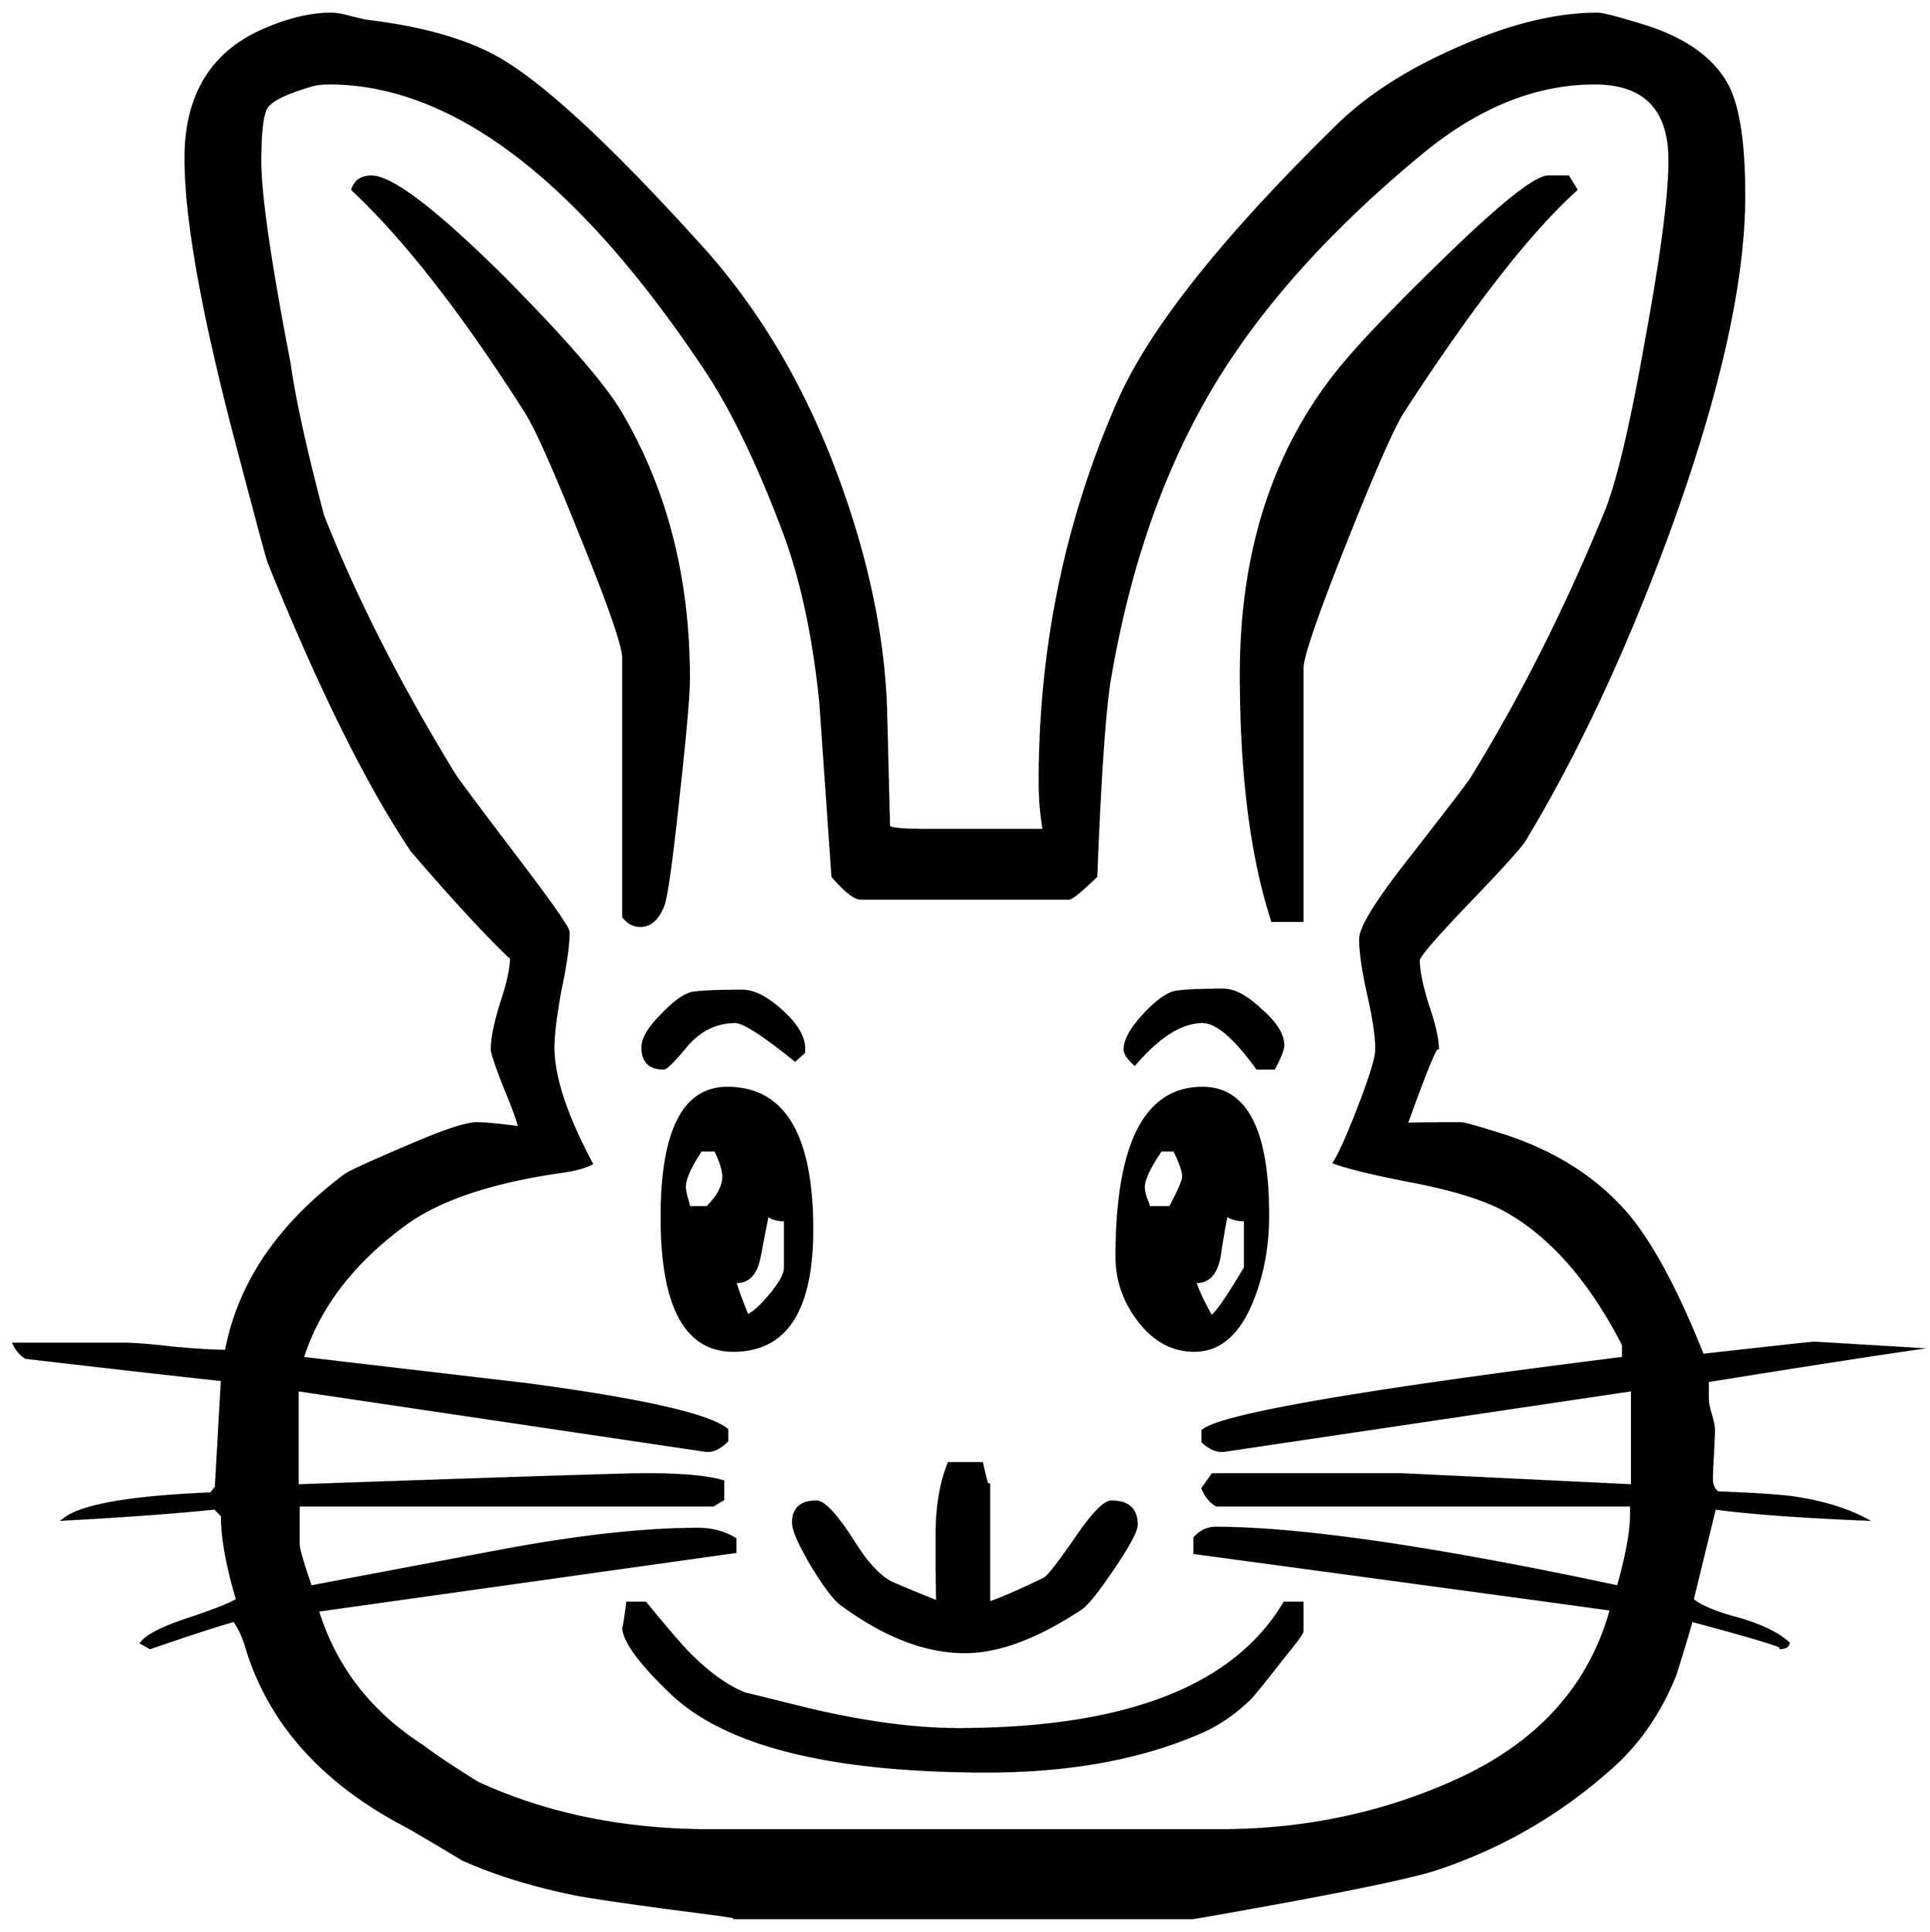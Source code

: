


\begin{tikzpicture}[y=0.80pt, x=0.80pt, yscale=-1.0, xscale=1.0, inner sep=0pt, outer sep=0pt]
\begin{scope}[shift={(100.0,1719.0)},nonzero rule]
  \path[draw=.,fill=.,line width=1.600pt] (1964.0,-217.0) ..
    controls (1918.0,-210.333) and (1849.333,-199.667) ..
    (1758.0,-185.0) -- (1758.0,-167.0) .. controls
    (1758.0,-163.667) and (1759.0,-158.667) .. (1761.0,-152.0) ..
    controls (1763.0,-145.333) and (1764.0,-140.333) ..
    (1764.0,-137.0) .. controls (1764.0,-131.667) and
    (1763.667,-123.333) .. (1763.0,-112.0) .. controls
    (1762.333,-101.333) and (1762.0,-93.333) .. (1762.0,-88.0) ..
    controls (1762.0,-82.0) and (1764.0,-77.667) .. (1768.0,-75.0)
    .. controls (1804.0,-73.667) and (1829.0,-72.0) ..
    (1843.0,-70.0) .. controls (1871.0,-66.0) and (1895.0,-58.667)
    .. (1915.0,-48.0) .. controls (1849.667,-50.667) and
    (1799.667,-54.333) .. (1765.0,-59.0) -- (1743.0,31.0) ..
    controls (1751.0,37.667) and (1766.333,44.0) .. (1789.0,50.0) ..
    controls (1811.667,56.667) and (1828.0,64.667) .. (1838.0,74.0) ..
    controls (1837.333,77.333) and (1834.333,79.0) .. (1829.0,79.0) ..
    controls (1838.333,79.0) and (1809.333,70.0) .. (1742.0,52.0) ..
    controls (1738.667,64.0) and (1733.333,81.667) .. (1726.0,105.0)
    .. controls (1711.333,141.667) and (1690.667,172.0) ..
    (1664.0,196.0) .. controls (1611.333,243.333) and (1551.667,277.667)
    .. (1485.0,299.0) .. controls (1455.667,307.667) and
    (1388.333,321.333) .. (1283.0,340.0) .. controls (1260.333,344.0)
    and (1248.667,346.0) .. (1248.0,346.0) -- (794.0,346.0) ..
    controls (802.0,346.0) and (790.333,344.0) .. (759.0,340.0) ..
    controls (702.333,332.667) and (662.667,327.0) .. (640.0,323.0) ..
    controls (596.667,314.333) and (558.667,302.667) .. (526.0,288.0) ..
    controls (514.0,280.667) and (496.0,270.0) .. (472.0,256.0) ..
    controls (389.333,213.333) and (336.333,155.0) .. (313.0,81.0) ..
    controls (309.667,69.0) and (305.333,59.333) .. (300.0,52.0) ..
    controls (281.333,57.333) and (253.667,66.333) .. (217.0,79.0) --
    (208.0,74.0) .. controls (213.333,66.667) and (228.0,59.0) ..
    (252.0,51.0) .. controls (280.0,41.667) and (297.0,35.0) ..
    (303.0,31.0) .. controls (293.0,-2.333) and (288.0,-30.0) ..
    (288.0,-52.0) -- (281.0,-59.0) .. controls (242.333,-55.0) and
    (192.333,-51.333) .. (131.0,-48.0) .. controls (147.667,-62.0) and
    (196.333,-70.667) .. (277.0,-74.0) -- (282.0,-80.0) .. controls
    (283.333,-103.333) and (285.333,-138.667) .. (288.0,-186.0) ..
    controls (244.667,-190.667) and (180.0,-198.0) .. (94.0,-208.0)
    .. controls (88.667,-211.333) and (84.667,-216.0) .. (82.0,-222.0)
    -- (190.0,-222.0) .. controls (201.333,-222.0) and
    (218.333,-220.667) .. (241.0,-218.0) .. controls (263.667,-216.0)
    and (280.667,-215.0) .. (292.0,-215.0) .. controls
    (304.667,-281.667) and (344.0,-339.667) .. (410.0,-389.0) ..
    controls (414.667,-392.333) and (439.0,-403.333) .. (483.0,-422.0)
    .. controls (511.667,-434.0) and (530.667,-440.0) ..
    (540.0,-440.0) .. controls (548.667,-440.0) and (562.667,-438.667)
    .. (582.0,-436.0) .. controls (580.667,-442.667) and
    (575.667,-456.333) .. (567.0,-477.0) .. controls (559.0,-497.667)
    and (555.0,-509.667) .. (555.0,-513.0) .. controls
    (555.0,-523.667) and (558.0,-538.667) .. (564.0,-558.0) ..
    controls (570.667,-578.0) and (574.0,-593.0) .. (574.0,-603.0)
    .. controls (550.0,-625.667) and (517.333,-661.0) ..
    (476.0,-709.0) .. controls (432.0,-774.333) and (384.667,-869.667)
    .. (334.0,-995.0) .. controls (332.667,-998.333) and
    (321.667,-1039.333) .. (301.0,-1118.0) .. controls
    (268.333,-1242.667) and (252.0,-1334.667) .. (252.0,-1394.0) ..
    controls (252.0,-1455.333) and (277.0,-1497.333) ..
    (327.0,-1520.0) .. controls (352.333,-1531.333) and
    (375.333,-1537.0) .. (396.0,-1537.0) .. controls
    (400.667,-1537.0) and (406.667,-1536.0) .. (414.0,-1534.0) ..
    controls (422.0,-1532.0) and (427.667,-1530.667) ..
    (431.0,-1530.0) .. controls (481.667,-1524.0) and
    (522.667,-1513.0) .. (554.0,-1497.0) .. controls
    (598.667,-1474.333) and (668.0,-1411.0) .. (762.0,-1307.0) ..
    controls (818.667,-1244.333) and (863.333,-1169.0) ..
    (896.0,-1081.0) .. controls (926.0,-1000.333) and
    (942.333,-923.667) .. (945.0,-851.0) .. controls (945.667,-825.0)
    and (946.667,-785.667) .. (948.0,-733.0) .. controls
    (951.333,-731.0) and (963.333,-730.0) .. (984.0,-730.0) --
    (1101.0,-730.0) .. controls (1098.333,-744.667) and
    (1097.0,-760.667) .. (1097.0,-778.0) .. controls
    (1097.0,-910.667) and (1123.0,-1036.0) .. (1175.0,-1154.0) ..
    controls (1205.667,-1224.0) and (1277.0,-1314.0) ..
    (1389.0,-1424.0) .. controls (1419.667,-1454.667) and
    (1460.333,-1481.0) .. (1511.0,-1503.0) .. controls
    (1561.667,-1525.667) and (1607.667,-1537.0) .. (1649.0,-1537.0) ..
    controls (1653.667,-1537.0) and (1668.0,-1533.333) ..
    (1692.0,-1526.0) .. controls (1736.0,-1512.667) and
    (1765.0,-1491.667) .. (1779.0,-1463.0) .. controls
    (1789.0,-1441.667) and (1794.0,-1406.333) .. (1794.0,-1357.0) ..
    controls (1794.0,-1273.0) and (1769.667,-1163.667) ..
    (1721.0,-1029.0) .. controls (1677.667,-910.333) and
    (1629.667,-807.333) .. (1577.0,-720.0) .. controls
    (1573.0,-713.333) and (1554.333,-692.667) .. (1521.0,-658.0) ..
    controls (1488.333,-624.0) and (1472.0,-605.0) ..
    (1472.0,-601.0) .. controls (1472.0,-591.0) and
    (1475.0,-576.333) .. (1481.0,-557.0) .. controls
    (1487.667,-537.667) and (1491.0,-523.0) .. (1491.0,-513.0) ..
    controls (1491.0,-521.0) and (1480.667,-496.333) ..
    (1460.0,-439.0) .. controls (1456.667,-439.667) and
    (1474.667,-440.0) .. (1514.0,-440.0) .. controls
    (1516.667,-440.0) and (1528.667,-436.667) .. (1550.0,-430.0) ..
    controls (1604.667,-413.333) and (1648.0,-386.0) ..
    (1680.0,-348.0) .. controls (1704.0,-318.667) and
    (1728.333,-273.0) .. (1753.0,-211.0) .. controls
    (1824.333,-219.0) and (1861.0,-223.0) .. (1863.0,-223.0) ..
    controls (1864.333,-223.0) and (1898.0,-221.0) ..
    (1964.0,-217.0) -- cycle(1720.0,-1392.0) .. controls
    (1720.0,-1442.667) and (1695.333,-1468.0) .. (1646.0,-1468.0) ..
    controls (1588.0,-1468.0) and (1531.333,-1445.333) ..
    (1476.0,-1400.0) .. controls (1386.0,-1326.0) and
    (1317.333,-1250.0) .. (1270.0,-1172.0) .. controls
    (1220.667,-1090.667) and (1186.333,-994.0) .. (1167.0,-882.0) ..
    controls (1161.667,-852.667) and (1157.0,-786.667) ..
    (1153.0,-684.0) .. controls (1137.667,-669.333) and
    (1128.667,-662.0) .. (1126.0,-662.0) -- (920.0,-662.0) ..
    controls (914.0,-662.0) and (904.667,-669.333) .. (892.0,-684.0)
    .. controls (888.0,-741.333) and (884.0,-798.667) ..
    (880.0,-856.0) .. controls (873.333,-921.333) and (861.333,-977.333)
    .. (844.0,-1024.0) .. controls (818.667,-1091.333) and
    (793.0,-1144.667) .. (767.0,-1184.0) .. controls
    (641.0,-1373.333) and (516.667,-1468.0) .. (394.0,-1468.0) ..
    controls (387.333,-1468.0) and (381.667,-1467.333) ..
    (377.0,-1466.0) .. controls (351.667,-1458.667) and
    (336.667,-1451.333) .. (332.0,-1444.0) .. controls
    (328.0,-1436.667) and (326.0,-1419.0) .. (326.0,-1391.0) ..
    controls (326.0,-1357.667) and (335.667,-1291.0) ..
    (355.0,-1191.0) .. controls (359.667,-1157.0) and
    (370.667,-1107.0) .. (388.0,-1041.0) .. controls
    (420.0,-959.667) and (463.333,-874.333) .. (518.0,-785.0) ..
    controls (521.333,-779.667) and (542.0,-752.0) .. (580.0,-702.0)
    .. controls (614.0,-657.333) and (631.0,-633.0) ..
    (631.0,-629.0) .. controls (631.0,-616.333) and (628.333,-597.333)
    .. (623.0,-572.0) .. controls (618.333,-546.667) and
    (616.0,-527.667) .. (616.0,-515.0) .. controls (616.0,-485.667)
    and (628.667,-447.333) .. (654.0,-400.0) .. controls
    (648.0,-396.667) and (638.333,-394.0) .. (625.0,-392.0) ..
    controls (554.333,-382.0) and (502.0,-364.333) .. (468.0,-339.0)
    .. controls (417.333,-301.667) and (384.0,-258.0) ..
    (368.0,-208.0) .. controls (442.0,-199.333) and (516.0,-190.667)
    .. (590.0,-182.0) .. controls (704.667,-166.667) and
    (770.667,-151.667) .. (788.0,-137.0) -- (788.0,-126.0) ..
    controls (780.667,-118.667) and (773.667,-115.333) .. (767.0,-116.0)
    -- (363.0,-176.0) -- (363.0,-82.0) .. controls (573.667,-89.333)
    and (688.333,-93.0) .. (707.0,-93.0) .. controls (743.0,-93.0)
    and (768.667,-90.667) .. (784.0,-86.0) -- (784.0,-68.0) --
    (774.0,-62.0) -- (364.0,-62.0) -- (364.0,-23.0) .. controls
    (364.0,-19.0) and (368.0,-5.333) .. (376.0,18.0) .. controls
    (439.333,6.0) and (503.0,-6.0) .. (567.0,-18.0) .. controls
    (642.333,-32.0) and (706.333,-39.0) .. (759.0,-39.0) .. controls
    (773.0,-39.0) and (785.333,-35.667) .. (796.0,-29.0) --
    (796.0,-16.0) -- (383.0,42.0) .. controls (400.333,98.0) and
    (435.0,142.667) .. (487.0,176.0) .. controls (498.333,184.667) and
    (516.333,196.667) .. (541.0,212.0) .. controls (609.0,243.333) and
    (685.667,259.0) .. (771.0,259.0) -- (1275.0,259.0) .. controls
    (1360.333,259.0) and (1439.667,242.0) .. (1513.0,208.0) ..
    controls (1591.667,171.333) and (1641.333,115.667) .. (1662.0,41.0)
    .. controls (1658.667,40.333) and (1521.333,21.667) ..
    (1250.0,-15.0) -- (1250.0,-30.0) .. controls (1256.0,-36.667)
    and (1263.0,-40.0) .. (1271.0,-40.0) .. controls
    (1355.0,-40.0) and (1487.667,-20.667) .. (1669.0,18.0) ..
    controls (1677.667,-12.667) and (1682.0,-36.333) .. (1682.0,-53.0)
    -- (1682.0,-62.0) -- (1272.0,-62.0) .. controls
    (1266.0,-65.333) and (1261.333,-71.0) .. (1258.0,-79.0) --
    (1268.0,-93.0) -- (1454.0,-93.0) .. controls (1454.667,-93.0)
    and (1531.0,-89.333) .. (1683.0,-82.0) -- (1683.0,-176.0) --
    (1279.0,-116.0) .. controls (1272.333,-115.333) and
    (1265.333,-118.333) .. (1258.0,-125.0) -- (1258.0,-136.0) ..
    controls (1274.667,-151.333) and (1413.333,-175.333) ..
    (1674.0,-208.0) -- (1674.0,-221.0) .. controls
    (1640.667,-285.667) and (1601.0,-330.333) .. (1555.0,-355.0) ..
    controls (1535.667,-365.0) and (1508.0,-373.667) ..
    (1472.0,-381.0) .. controls (1430.0,-389.0) and
    (1402.0,-395.667) .. (1388.0,-401.0) .. controls
    (1393.333,-409.0) and (1401.667,-427.667) .. (1413.0,-457.0) ..
    controls (1424.333,-486.333) and (1430.0,-505.0) ..
    (1430.0,-513.0) .. controls (1430.0,-525.667) and
    (1427.333,-543.667) .. (1422.0,-567.0) .. controls
    (1416.667,-591.0) and (1414.0,-609.333) .. (1414.0,-622.0) ..
    controls (1414.0,-633.333) and (1430.0,-659.333) ..
    (1462.0,-700.0) .. controls (1502.0,-751.333) and
    (1522.667,-778.333) .. (1524.0,-781.0) .. controls
    (1573.333,-861.0) and (1617.667,-949.0) .. (1657.0,-1045.0) ..
    controls (1669.0,-1075.0) and (1682.333,-1131.667) ..
    (1697.0,-1215.0) .. controls (1712.333,-1298.333) and
    (1720.0,-1357.333) .. (1720.0,-1392.0) --
    cycle(1628.0,-1363.0) .. controls (1582.0,-1321.667) and
    (1525.0,-1248.667) .. (1457.0,-1144.0) .. controls
    (1447.667,-1130.0) and (1428.667,-1087.0) .. (1400.0,-1015.0) ..
    controls (1371.333,-943.0) and (1357.0,-901.333) ..
    (1357.0,-890.0) -- (1357.0,-640.0) -- (1327.0,-640.0) ..
    controls (1306.333,-703.333) and (1296.0,-784.667) ..
    (1296.0,-884.0) .. controls (1296.0,-1004.667) and
    (1328.333,-1105.0) .. (1393.0,-1185.0) .. controls
    (1412.333,-1209.0) and (1446.333,-1244.667) .. (1495.0,-1292.0) ..
    controls (1552.333,-1348.0) and (1587.333,-1376.0) ..
    (1600.0,-1376.0) -- (1620.0,-1376.0) -- (1628.0,-1363.0) --
    cycle(1338.0,-517.0) .. controls (1338.0,-513.0) and
    (1335.0,-505.333) .. (1329.0,-494.0) -- (1312.0,-494.0) ..
    controls (1290.0,-524.667) and (1272.0,-540.0) ..
    (1258.0,-540.0) .. controls (1237.333,-540.0) and
    (1215.0,-526.0) .. (1191.0,-498.0) .. controls
    (1184.333,-504.0) and (1181.0,-509.0) .. (1181.0,-513.0) ..
    controls (1181.0,-521.667) and (1186.667,-532.333) ..
    (1198.0,-545.0) .. controls (1209.333,-557.667) and
    (1219.333,-565.667) .. (1228.0,-569.0) .. controls
    (1233.333,-571.0) and (1250.333,-572.0) .. (1279.0,-572.0) ..
    controls (1289.667,-572.0) and (1302.0,-565.333) ..
    (1316.0,-552.0) .. controls (1330.667,-539.333) and
    (1338.0,-527.667) .. (1338.0,-517.0) -- cycle(1323.0,-349.0)
    .. controls (1323.0,-319.0) and (1318.0,-291.333) ..
    (1308.0,-266.0) .. controls (1294.667,-232.0) and
    (1275.333,-215.0) .. (1250.0,-215.0) .. controls
    (1228.0,-215.0) and (1209.333,-225.333) .. (1194.0,-246.0) ..
    controls (1180.0,-264.667) and (1173.0,-285.333) ..
    (1173.0,-308.0) .. controls (1173.0,-419.333) and
    (1201.333,-475.0) .. (1258.0,-475.0) .. controls
    (1301.333,-475.0) and (1323.0,-433.0) .. (1323.0,-349.0) --
    cycle(750.0,-880.0) .. controls (750.0,-863.333) and
    (746.667,-825.0) .. (740.0,-765.0) .. controls (733.333,-702.333)
    and (728.333,-666.0) .. (725.0,-656.0) .. controls
    (719.667,-642.0) and (712.0,-635.0) .. (702.0,-635.0) ..
    controls (695.333,-635.0) and (689.667,-638.0) .. (685.0,-644.0)
    -- (685.0,-900.0) .. controls (685.0,-912.0) and
    (671.0,-952.333) .. (643.0,-1021.0) .. controls
    (616.333,-1087.667) and (598.0,-1128.667) .. (588.0,-1144.0) ..
    controls (526.0,-1241.333) and (469.0,-1314.333) ..
    (417.0,-1363.0) .. controls (419.667,-1371.667) and
    (426.0,-1376.0) .. (436.0,-1376.0) .. controls
    (456.0,-1376.0) and (499.667,-1342.667) .. (567.0,-1276.0) ..
    controls (628.333,-1214.0) and (667.0,-1169.333) ..
    (683.0,-1142.0) .. controls (727.667,-1066.0) and
    (750.0,-978.667) .. (750.0,-880.0) -- cycle(864.0,-510.0) --
    (855.0,-502.0) .. controls (823.667,-527.333) and (804.0,-540.0)
    .. (796.0,-540.0) .. controls (777.333,-540.0) and
    (761.333,-532.333) .. (748.0,-517.0) .. controls (735.333,-501.667)
    and (727.667,-494.0) .. (725.0,-494.0) .. controls
    (711.0,-494.0) and (704.0,-501.0) .. (704.0,-515.0) ..
    controls (704.0,-523.667) and (710.333,-534.333) .. (723.0,-547.0)
    .. controls (735.667,-560.333) and (746.0,-567.667) ..
    (754.0,-569.0) .. controls (762.667,-570.333) and (779.0,-571.0)
    .. (803.0,-571.0) .. controls (814.333,-571.0) and
    (827.333,-564.333) .. (842.0,-551.0) .. controls (856.667,-537.667)
    and (864.0,-525.333) .. (864.0,-514.0) -- (864.0,-510.0) --
    cycle(872.0,-335.0) .. controls (872.0,-255.0) and
    (846.0,-215.0) .. (794.0,-215.0) .. controls (746.667,-215.0)
    and (723.0,-259.0) .. (723.0,-347.0) .. controls
    (723.0,-432.333) and (744.667,-475.0) .. (788.0,-475.0) ..
    controls (844.0,-475.0) and (872.0,-428.333) .. (872.0,-335.0)
    -- cycle(1193.0,-43.0) .. controls (1193.0,-37.0) and
    (1185.333,-22.667) .. (1170.0,0.0) .. controls (1154.667,22.667) and
    (1144.0,36.0) .. (1138.0,40.0) .. controls (1094.667,68.667) and
    (1056.333,83.0) .. (1023.0,83.0) .. controls (984.333,83.0) and
    (943.667,67.333) .. (901.0,36.0) .. controls (894.333,31.333) and
    (884.667,18.667) .. (872.0,-2.0) .. controls (859.333,-23.333) and
    (853.0,-37.667) .. (853.0,-45.0) .. controls (853.0,-59.0) and
    (860.667,-66.0) .. (876.0,-66.0) .. controls (884.0,-66.0) and
    (897.0,-51.667) .. (915.0,-23.0) .. controls (927.0,-4.333) and
    (938.667,8.0) .. (950.0,14.0) .. controls (965.333,20.667) and
    (980.667,27.0) .. (996.0,33.0) .. controls (995.333,35.0) and
    (995.0,13.333) .. (995.0,-32.0) .. controls (995.0,-60.667) and
    (999.0,-84.667) .. (1007.0,-104.0) -- (1040.0,-104.0) ..
    controls (1044.667,-82.667) and (1047.0,-76.0) .. (1047.0,-84.0)
    -- (1047.0,34.0) .. controls (1060.333,29.333) and (1078.667,21.333)
    .. (1102.0,10.0) .. controls (1106.667,6.667) and (1117.667,-7.667)
    .. (1135.0,-33.0) .. controls (1150.333,-55.0) and
    (1161.333,-66.0) .. (1168.0,-66.0) .. controls (1184.667,-66.0)
    and (1193.0,-58.333) .. (1193.0,-43.0) -- cycle(1357.0,62.0)
    .. controls (1357.0,64.0) and (1352.333,70.667) .. (1343.0,82.0)
    .. controls (1321.0,110.0) and (1308.667,125.333) ..
    (1306.0,128.0) .. controls (1291.333,142.667) and (1275.0,154.0)
    .. (1257.0,162.0) .. controls (1197.667,188.0) and
    (1127.0,201.0) .. (1045.0,201.0) .. controls (890.333,201.0)
    and (786.0,175.0) .. (732.0,123.0) .. controls (700.667,93.0)
    and (685.0,71.333) .. (685.0,58.0) .. controls (685.0,62.0)
    and (686.333,54.0) .. (689.0,34.0) -- (707.0,34.0) .. controls
    (728.333,60.0) and (743.0,77.0) .. (751.0,85.0) .. controls
    (770.333,104.333) and (788.667,117.333) .. (806.0,124.0) .. controls
    (806.667,124.0) and (825.667,128.667) .. (863.0,138.0) .. controls
    (921.0,152.0) and (972.0,159.0) .. (1016.0,159.0) ..
    controls (1182.0,159.0) and (1289.667,117.333) .. (1339.0,34.0)
    -- (1357.0,34.0) -- (1357.0,62.0) -- cycle(1239.0,-387.0) ..
    controls (1239.0,-392.333) and (1236.0,-401.0) ..
    (1230.0,-413.0) -- (1217.0,-413.0) .. controls
    (1205.667,-396.333) and (1200.0,-384.333) .. (1200.0,-377.0) ..
    controls (1200.0,-374.333) and (1200.667,-370.667) ..
    (1202.0,-366.0) .. controls (1204.0,-362.0) and
    (1205.0,-359.0) .. (1205.0,-357.0) -- (1226.0,-357.0) ..
    controls (1234.667,-373.667) and (1239.0,-383.667) ..
    (1239.0,-387.0) -- cycle(1300.0,-297.0) -- (1300.0,-344.0)
    .. controls (1292.0,-344.0) and (1286.0,-345.667) ..
    (1282.0,-349.0) .. controls (1279.333,-335.667) and
    (1277.0,-322.0) .. (1275.0,-308.0) .. controls
    (1271.667,-290.667) and (1263.667,-282.333) .. (1251.0,-283.0) ..
    controls (1253.667,-274.333) and (1259.0,-263.0) ..
    (1267.0,-249.0) .. controls (1272.333,-253.0) and
    (1283.333,-269.0) .. (1300.0,-297.0) -- cycle(784.0,-387.0) ..
    controls (784.0,-393.667) and (781.333,-402.333) .. (776.0,-413.0)
    -- (762.0,-413.0) .. controls (751.333,-397.0) and
    (746.0,-385.0) .. (746.0,-377.0) .. controls (746.0,-374.333)
    and (746.667,-370.667) .. (748.0,-366.0) .. controls
    (749.333,-362.0) and (750.0,-359.0) .. (750.0,-357.0) --
    (768.0,-357.0) .. controls (778.667,-367.667) and (784.0,-377.667)
    .. (784.0,-387.0) -- cycle(845.0,-297.0) -- (845.0,-344.0)
    .. controls (837.0,-344.0) and (831.333,-345.667) ..
    (828.0,-349.0) .. controls (825.333,-335.667) and (822.667,-322.0)
    .. (820.0,-308.0) .. controls (816.667,-290.667) and
    (808.667,-282.333) .. (796.0,-283.0) .. controls (798.0,-275.667)
    and (802.0,-264.667) .. (808.0,-250.0) .. controls
    (814.0,-252.667) and (821.667,-259.667) .. (831.0,-271.0) ..
    controls (840.333,-282.333) and (845.0,-291.0) .. (845.0,-297.0)
    -- cycle;
\end{scope}

\end{tikzpicture}

